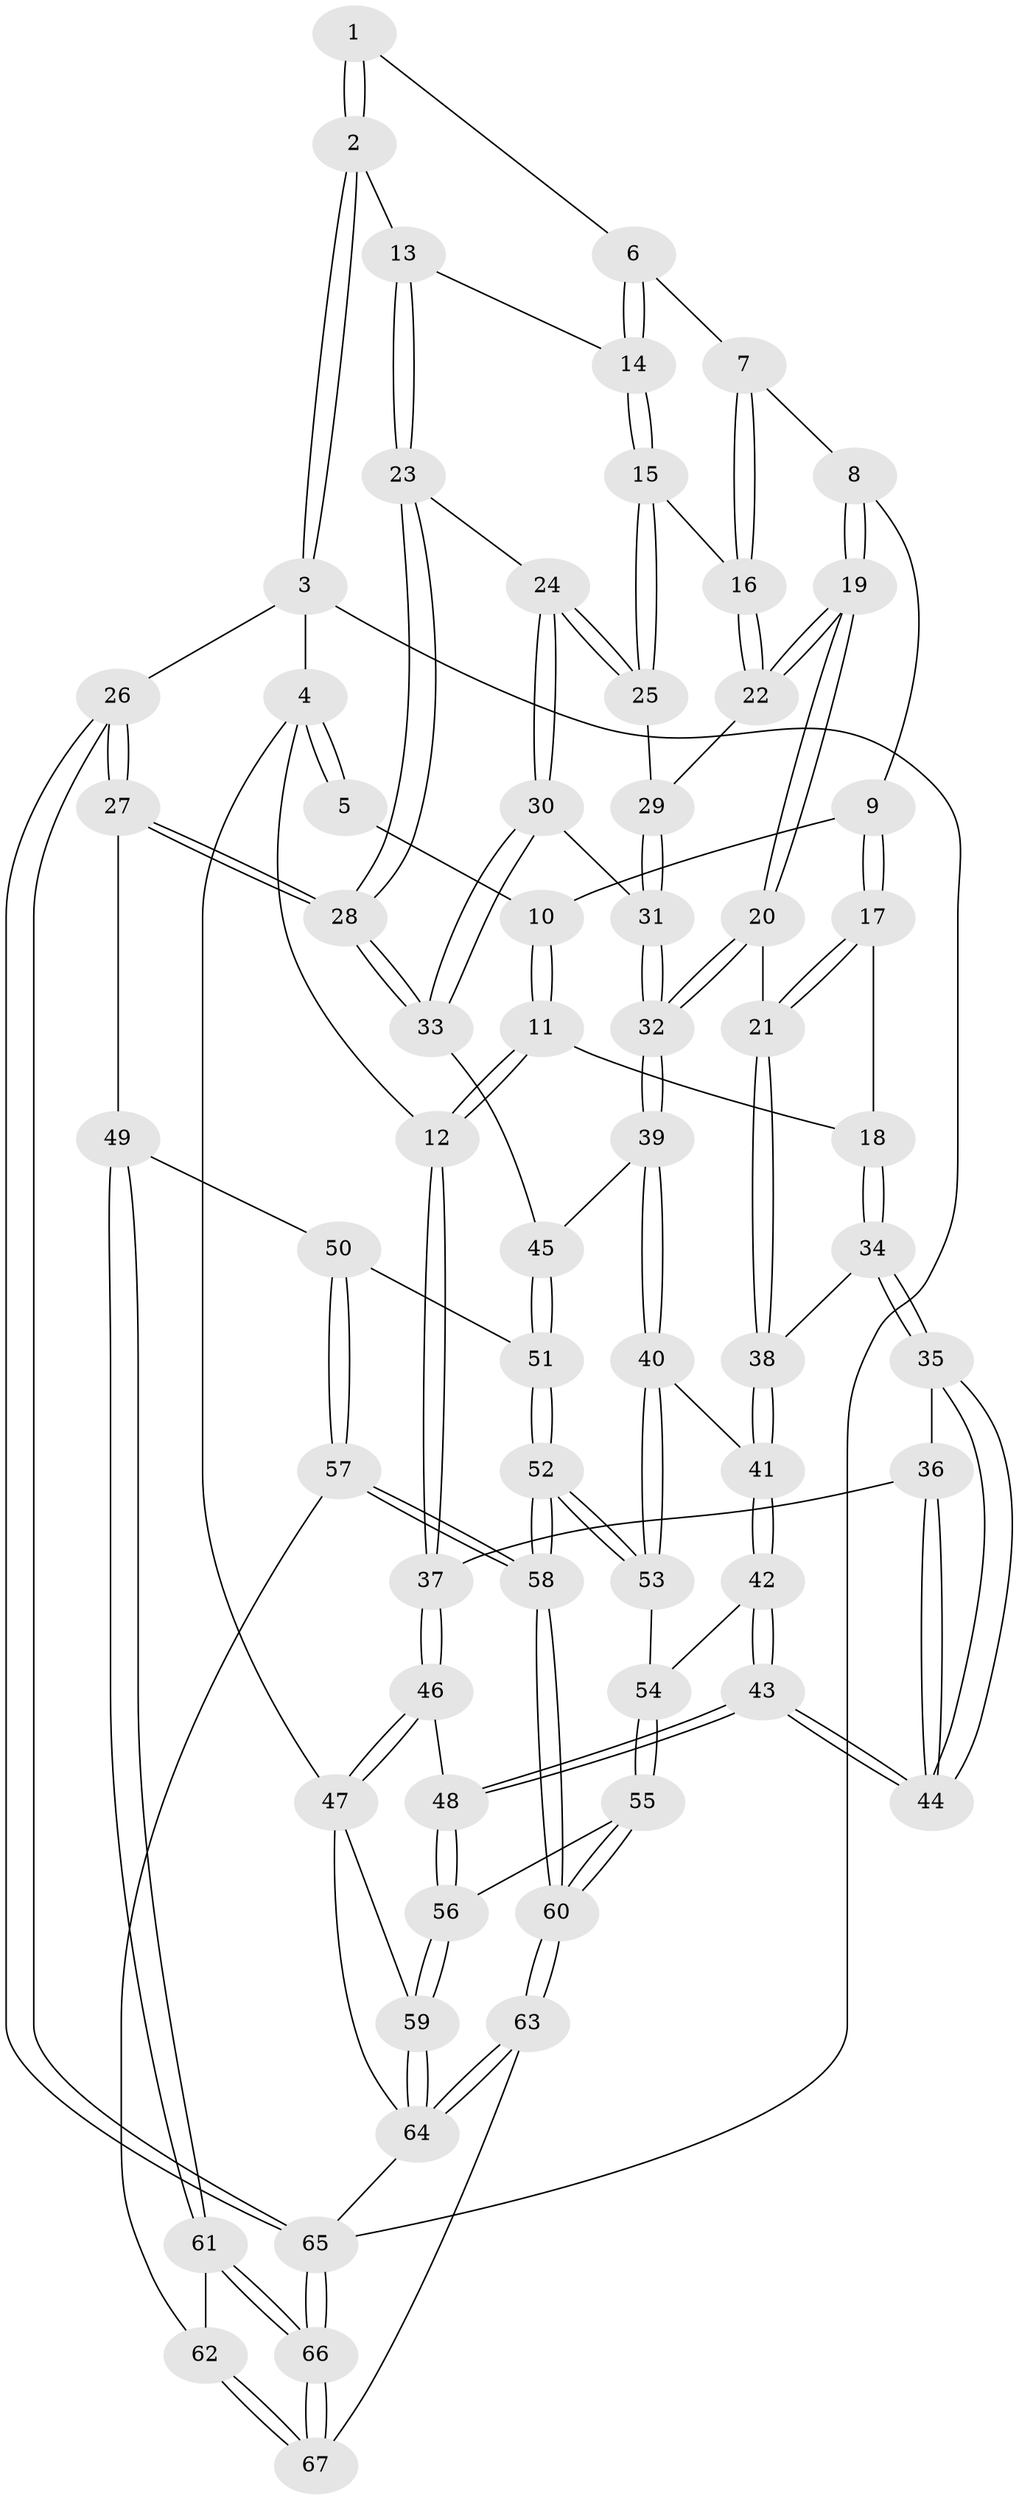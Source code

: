 // Generated by graph-tools (version 1.1) at 2025/17/03/09/25 04:17:00]
// undirected, 67 vertices, 164 edges
graph export_dot {
graph [start="1"]
  node [color=gray90,style=filled];
  1 [pos="+0.6064464747850553+0"];
  2 [pos="+1+0"];
  3 [pos="+1+0"];
  4 [pos="+0+0"];
  5 [pos="+0.2845054965068363+0"];
  6 [pos="+0.5906813505668701+0.059979702913143036"];
  7 [pos="+0.56739809250757+0.07334818507794548"];
  8 [pos="+0.45523159285223924+0.11582960886768925"];
  9 [pos="+0.4436124352232985+0.11376456687225078"];
  10 [pos="+0.3982623493772638+0.054230284922953884"];
  11 [pos="+0.15073282542540986+0.19394982135513275"];
  12 [pos="+0+0.038943908290631955"];
  13 [pos="+0.8779444804394902+0.06041139810748384"];
  14 [pos="+0.626169681958254+0.08715639583977582"];
  15 [pos="+0.6539764469128906+0.17875873736581735"];
  16 [pos="+0.563475517741387+0.20845824630577478"];
  17 [pos="+0.3357976028449115+0.2359748260942166"];
  18 [pos="+0.22974650484460396+0.24555438844787952"];
  19 [pos="+0.5132859988719981+0.23476440600908918"];
  20 [pos="+0.4739034237231812+0.32944796226627165"];
  21 [pos="+0.4541530159694816+0.3292776428630353"];
  22 [pos="+0.5435613453706551+0.22896358687743013"];
  23 [pos="+0.8532459781253864+0.15909434657256316"];
  24 [pos="+0.7128167272175294+0.24134740875079766"];
  25 [pos="+0.6699533010210745+0.20057118462294787"];
  26 [pos="+1+0.551279337499583"];
  27 [pos="+1+0.5466596348870271"];
  28 [pos="+1+0.4879440909448524"];
  29 [pos="+0.5780583488920524+0.24786901169817635"];
  30 [pos="+0.6827361815766982+0.3751993983273575"];
  31 [pos="+0.6686824839046476+0.37902651521501646"];
  32 [pos="+0.5864131143103088+0.41794767849198183"];
  33 [pos="+0.7401404849960977+0.4051809639207868"];
  34 [pos="+0.2615599064679061+0.3902333482036269"];
  35 [pos="+0.22989718907421708+0.46342798987121037"];
  36 [pos="+0+0.19810680741947614"];
  37 [pos="+0+0.11831173916654376"];
  38 [pos="+0.3785385041203319+0.4095950571019354"];
  39 [pos="+0.5477360555604105+0.5203382686340843"];
  40 [pos="+0.5380692642547243+0.5298311423862873"];
  41 [pos="+0.4053872125573559+0.5117477523704972"];
  42 [pos="+0.32145245502590925+0.566306393171753"];
  43 [pos="+0.20869567001541392+0.5906156800750566"];
  44 [pos="+0.21567721671088524+0.5173172914152866"];
  45 [pos="+0.6900227748636739+0.5893371418019495"];
  46 [pos="+0+0.4338426172268084"];
  47 [pos="+0+0.8191347160324222"];
  48 [pos="+0.2042520991291046+0.5960236021202566"];
  49 [pos="+0.9119718767471044+0.620893269407696"];
  50 [pos="+0.7431521106911619+0.6439613743115176"];
  51 [pos="+0.7400207465611821+0.6422807488269746"];
  52 [pos="+0.5204446835843258+0.6787059938118654"];
  53 [pos="+0.5194824705873275+0.6766681508018367"];
  54 [pos="+0.44978303920496604+0.6692553348387787"];
  55 [pos="+0.32239069669004317+0.7244010827321685"];
  56 [pos="+0.2007866368283618+0.6538989121159519"];
  57 [pos="+0.6441321799207488+0.8325438644164637"];
  58 [pos="+0.5481191687655996+0.8435273334384575"];
  59 [pos="+0.10078964662542227+0.8108315631456757"];
  60 [pos="+0.45694384385627185+0.9473565131956333"];
  61 [pos="+0.7451988214414966+0.87016894670601"];
  62 [pos="+0.7200713674830902+0.8614797210730764"];
  63 [pos="+0.3823107325678931+1"];
  64 [pos="+0.3369257262975465+1"];
  65 [pos="+1+1"];
  66 [pos="+1+1"];
  67 [pos="+0.5936456192940059+1"];
  1 -- 2;
  1 -- 2;
  1 -- 6;
  2 -- 3;
  2 -- 3;
  2 -- 13;
  3 -- 4;
  3 -- 26;
  3 -- 65;
  4 -- 5;
  4 -- 5;
  4 -- 12;
  4 -- 47;
  5 -- 10;
  6 -- 7;
  6 -- 14;
  6 -- 14;
  7 -- 8;
  7 -- 16;
  7 -- 16;
  8 -- 9;
  8 -- 19;
  8 -- 19;
  9 -- 10;
  9 -- 17;
  9 -- 17;
  10 -- 11;
  10 -- 11;
  11 -- 12;
  11 -- 12;
  11 -- 18;
  12 -- 37;
  12 -- 37;
  13 -- 14;
  13 -- 23;
  13 -- 23;
  14 -- 15;
  14 -- 15;
  15 -- 16;
  15 -- 25;
  15 -- 25;
  16 -- 22;
  16 -- 22;
  17 -- 18;
  17 -- 21;
  17 -- 21;
  18 -- 34;
  18 -- 34;
  19 -- 20;
  19 -- 20;
  19 -- 22;
  19 -- 22;
  20 -- 21;
  20 -- 32;
  20 -- 32;
  21 -- 38;
  21 -- 38;
  22 -- 29;
  23 -- 24;
  23 -- 28;
  23 -- 28;
  24 -- 25;
  24 -- 25;
  24 -- 30;
  24 -- 30;
  25 -- 29;
  26 -- 27;
  26 -- 27;
  26 -- 65;
  26 -- 65;
  27 -- 28;
  27 -- 28;
  27 -- 49;
  28 -- 33;
  28 -- 33;
  29 -- 31;
  29 -- 31;
  30 -- 31;
  30 -- 33;
  30 -- 33;
  31 -- 32;
  31 -- 32;
  32 -- 39;
  32 -- 39;
  33 -- 45;
  34 -- 35;
  34 -- 35;
  34 -- 38;
  35 -- 36;
  35 -- 44;
  35 -- 44;
  36 -- 37;
  36 -- 44;
  36 -- 44;
  37 -- 46;
  37 -- 46;
  38 -- 41;
  38 -- 41;
  39 -- 40;
  39 -- 40;
  39 -- 45;
  40 -- 41;
  40 -- 53;
  40 -- 53;
  41 -- 42;
  41 -- 42;
  42 -- 43;
  42 -- 43;
  42 -- 54;
  43 -- 44;
  43 -- 44;
  43 -- 48;
  43 -- 48;
  45 -- 51;
  45 -- 51;
  46 -- 47;
  46 -- 47;
  46 -- 48;
  47 -- 59;
  47 -- 64;
  48 -- 56;
  48 -- 56;
  49 -- 50;
  49 -- 61;
  49 -- 61;
  50 -- 51;
  50 -- 57;
  50 -- 57;
  51 -- 52;
  51 -- 52;
  52 -- 53;
  52 -- 53;
  52 -- 58;
  52 -- 58;
  53 -- 54;
  54 -- 55;
  54 -- 55;
  55 -- 56;
  55 -- 60;
  55 -- 60;
  56 -- 59;
  56 -- 59;
  57 -- 58;
  57 -- 58;
  57 -- 62;
  58 -- 60;
  58 -- 60;
  59 -- 64;
  59 -- 64;
  60 -- 63;
  60 -- 63;
  61 -- 62;
  61 -- 66;
  61 -- 66;
  62 -- 67;
  62 -- 67;
  63 -- 64;
  63 -- 64;
  63 -- 67;
  64 -- 65;
  65 -- 66;
  65 -- 66;
  66 -- 67;
  66 -- 67;
}
